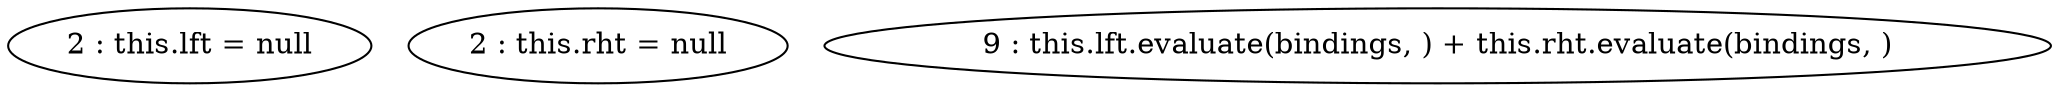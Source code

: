 digraph G {
"2 : this.lft = null"
"2 : this.rht = null"
"9 : this.lft.evaluate(bindings, ) + this.rht.evaluate(bindings, )"
}